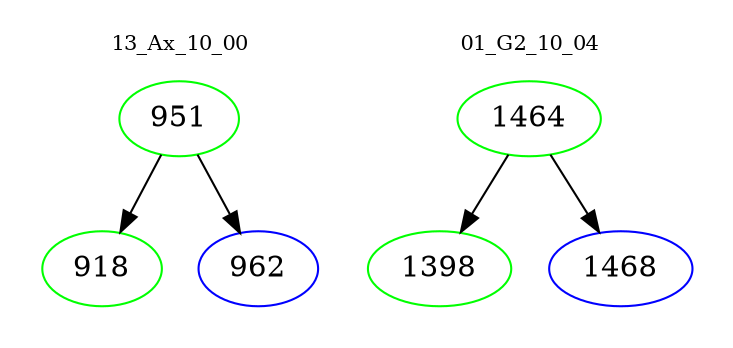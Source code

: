 digraph{
subgraph cluster_0 {
color = white
label = "13_Ax_10_00";
fontsize=10;
T0_951 [label="951", color="green"]
T0_951 -> T0_918 [color="black"]
T0_918 [label="918", color="green"]
T0_951 -> T0_962 [color="black"]
T0_962 [label="962", color="blue"]
}
subgraph cluster_1 {
color = white
label = "01_G2_10_04";
fontsize=10;
T1_1464 [label="1464", color="green"]
T1_1464 -> T1_1398 [color="black"]
T1_1398 [label="1398", color="green"]
T1_1464 -> T1_1468 [color="black"]
T1_1468 [label="1468", color="blue"]
}
}
